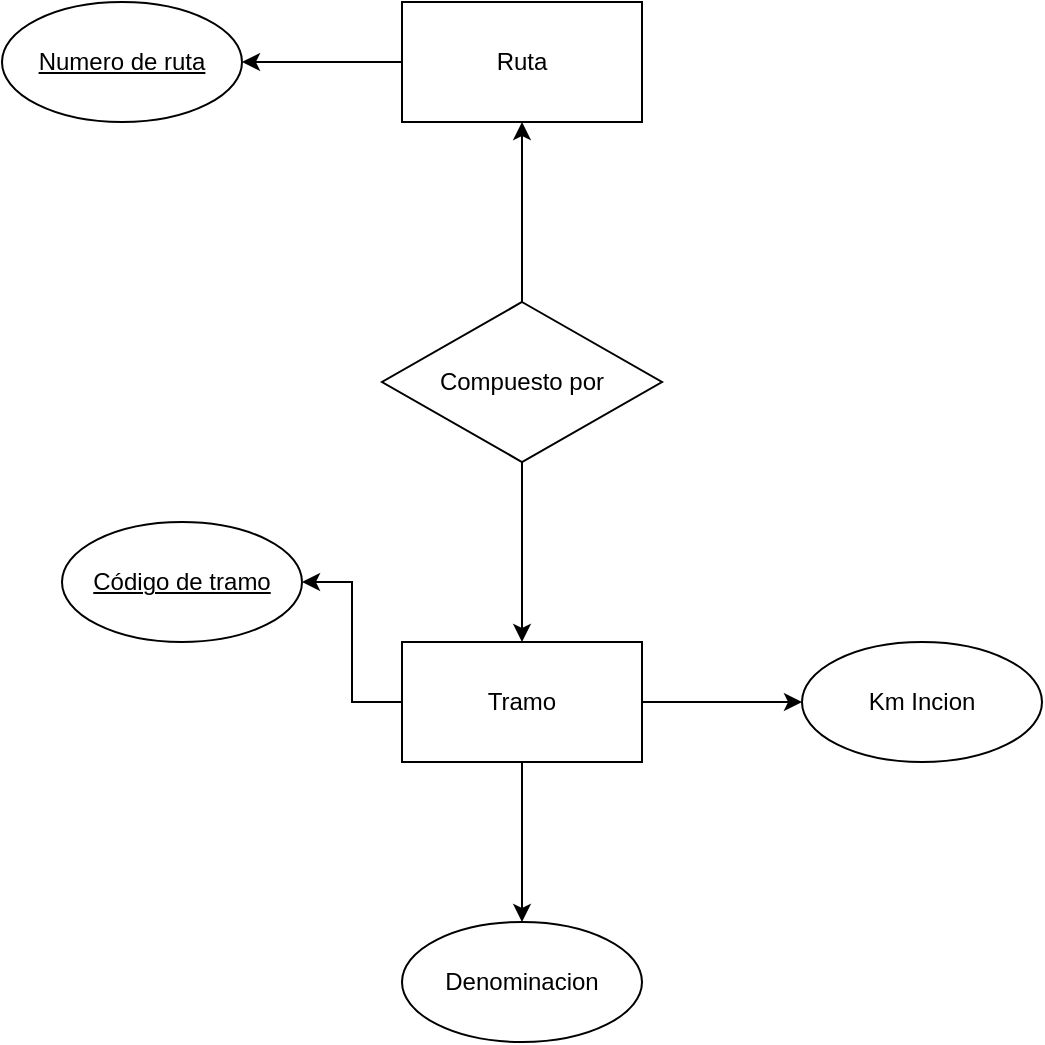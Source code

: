 <mxfile version="14.8.0" type="github">
  <diagram id="C5RBs43oDa-KdzZeNtuy" name="Page-1">
    <mxGraphModel dx="868" dy="450" grid="1" gridSize="10" guides="1" tooltips="1" connect="1" arrows="1" fold="1" page="1" pageScale="1" pageWidth="827" pageHeight="1169" math="0" shadow="0">
      <root>
        <mxCell id="WIyWlLk6GJQsqaUBKTNV-0" />
        <mxCell id="WIyWlLk6GJQsqaUBKTNV-1" parent="WIyWlLk6GJQsqaUBKTNV-0" />
        <mxCell id="O-0PCm8sWtvZ92dknm4K-2" value="" style="edgeStyle=orthogonalEdgeStyle;rounded=0;orthogonalLoop=1;jettySize=auto;html=1;" edge="1" parent="WIyWlLk6GJQsqaUBKTNV-1" source="O-0PCm8sWtvZ92dknm4K-0" target="O-0PCm8sWtvZ92dknm4K-1">
          <mxGeometry relative="1" as="geometry" />
        </mxCell>
        <mxCell id="O-0PCm8sWtvZ92dknm4K-4" value="" style="edgeStyle=orthogonalEdgeStyle;rounded=0;orthogonalLoop=1;jettySize=auto;html=1;" edge="1" parent="WIyWlLk6GJQsqaUBKTNV-1" source="O-0PCm8sWtvZ92dknm4K-0" target="O-0PCm8sWtvZ92dknm4K-3">
          <mxGeometry relative="1" as="geometry" />
        </mxCell>
        <mxCell id="O-0PCm8sWtvZ92dknm4K-0" value="Compuesto por" style="rhombus;whiteSpace=wrap;html=1;" vertex="1" parent="WIyWlLk6GJQsqaUBKTNV-1">
          <mxGeometry x="370" y="190" width="140" height="80" as="geometry" />
        </mxCell>
        <mxCell id="O-0PCm8sWtvZ92dknm4K-10" value="" style="edgeStyle=orthogonalEdgeStyle;rounded=0;orthogonalLoop=1;jettySize=auto;html=1;" edge="1" parent="WIyWlLk6GJQsqaUBKTNV-1" source="O-0PCm8sWtvZ92dknm4K-1" target="O-0PCm8sWtvZ92dknm4K-9">
          <mxGeometry relative="1" as="geometry" />
        </mxCell>
        <mxCell id="O-0PCm8sWtvZ92dknm4K-1" value="Ruta" style="whiteSpace=wrap;html=1;" vertex="1" parent="WIyWlLk6GJQsqaUBKTNV-1">
          <mxGeometry x="380" y="40" width="120" height="60" as="geometry" />
        </mxCell>
        <mxCell id="O-0PCm8sWtvZ92dknm4K-8" value="" style="edgeStyle=orthogonalEdgeStyle;rounded=0;orthogonalLoop=1;jettySize=auto;html=1;" edge="1" parent="WIyWlLk6GJQsqaUBKTNV-1" source="O-0PCm8sWtvZ92dknm4K-3" target="O-0PCm8sWtvZ92dknm4K-7">
          <mxGeometry relative="1" as="geometry" />
        </mxCell>
        <mxCell id="O-0PCm8sWtvZ92dknm4K-12" value="" style="edgeStyle=orthogonalEdgeStyle;rounded=0;orthogonalLoop=1;jettySize=auto;html=1;" edge="1" parent="WIyWlLk6GJQsqaUBKTNV-1" source="O-0PCm8sWtvZ92dknm4K-3" target="O-0PCm8sWtvZ92dknm4K-11">
          <mxGeometry relative="1" as="geometry" />
        </mxCell>
        <mxCell id="O-0PCm8sWtvZ92dknm4K-14" value="" style="edgeStyle=orthogonalEdgeStyle;rounded=0;orthogonalLoop=1;jettySize=auto;html=1;" edge="1" parent="WIyWlLk6GJQsqaUBKTNV-1" source="O-0PCm8sWtvZ92dknm4K-3" target="O-0PCm8sWtvZ92dknm4K-13">
          <mxGeometry relative="1" as="geometry" />
        </mxCell>
        <mxCell id="O-0PCm8sWtvZ92dknm4K-3" value="Tramo" style="whiteSpace=wrap;html=1;" vertex="1" parent="WIyWlLk6GJQsqaUBKTNV-1">
          <mxGeometry x="380" y="360" width="120" height="60" as="geometry" />
        </mxCell>
        <mxCell id="O-0PCm8sWtvZ92dknm4K-7" value="&lt;u&gt;Código de tramo&lt;/u&gt;" style="ellipse;whiteSpace=wrap;html=1;" vertex="1" parent="WIyWlLk6GJQsqaUBKTNV-1">
          <mxGeometry x="210" y="300" width="120" height="60" as="geometry" />
        </mxCell>
        <mxCell id="O-0PCm8sWtvZ92dknm4K-9" value="&lt;u&gt;Numero de ruta&lt;/u&gt;" style="ellipse;whiteSpace=wrap;html=1;" vertex="1" parent="WIyWlLk6GJQsqaUBKTNV-1">
          <mxGeometry x="180" y="40" width="120" height="60" as="geometry" />
        </mxCell>
        <mxCell id="O-0PCm8sWtvZ92dknm4K-11" value="Denominacion" style="ellipse;whiteSpace=wrap;html=1;" vertex="1" parent="WIyWlLk6GJQsqaUBKTNV-1">
          <mxGeometry x="380" y="500" width="120" height="60" as="geometry" />
        </mxCell>
        <mxCell id="O-0PCm8sWtvZ92dknm4K-13" value="Km Incion" style="ellipse;whiteSpace=wrap;html=1;" vertex="1" parent="WIyWlLk6GJQsqaUBKTNV-1">
          <mxGeometry x="580" y="360" width="120" height="60" as="geometry" />
        </mxCell>
      </root>
    </mxGraphModel>
  </diagram>
</mxfile>
